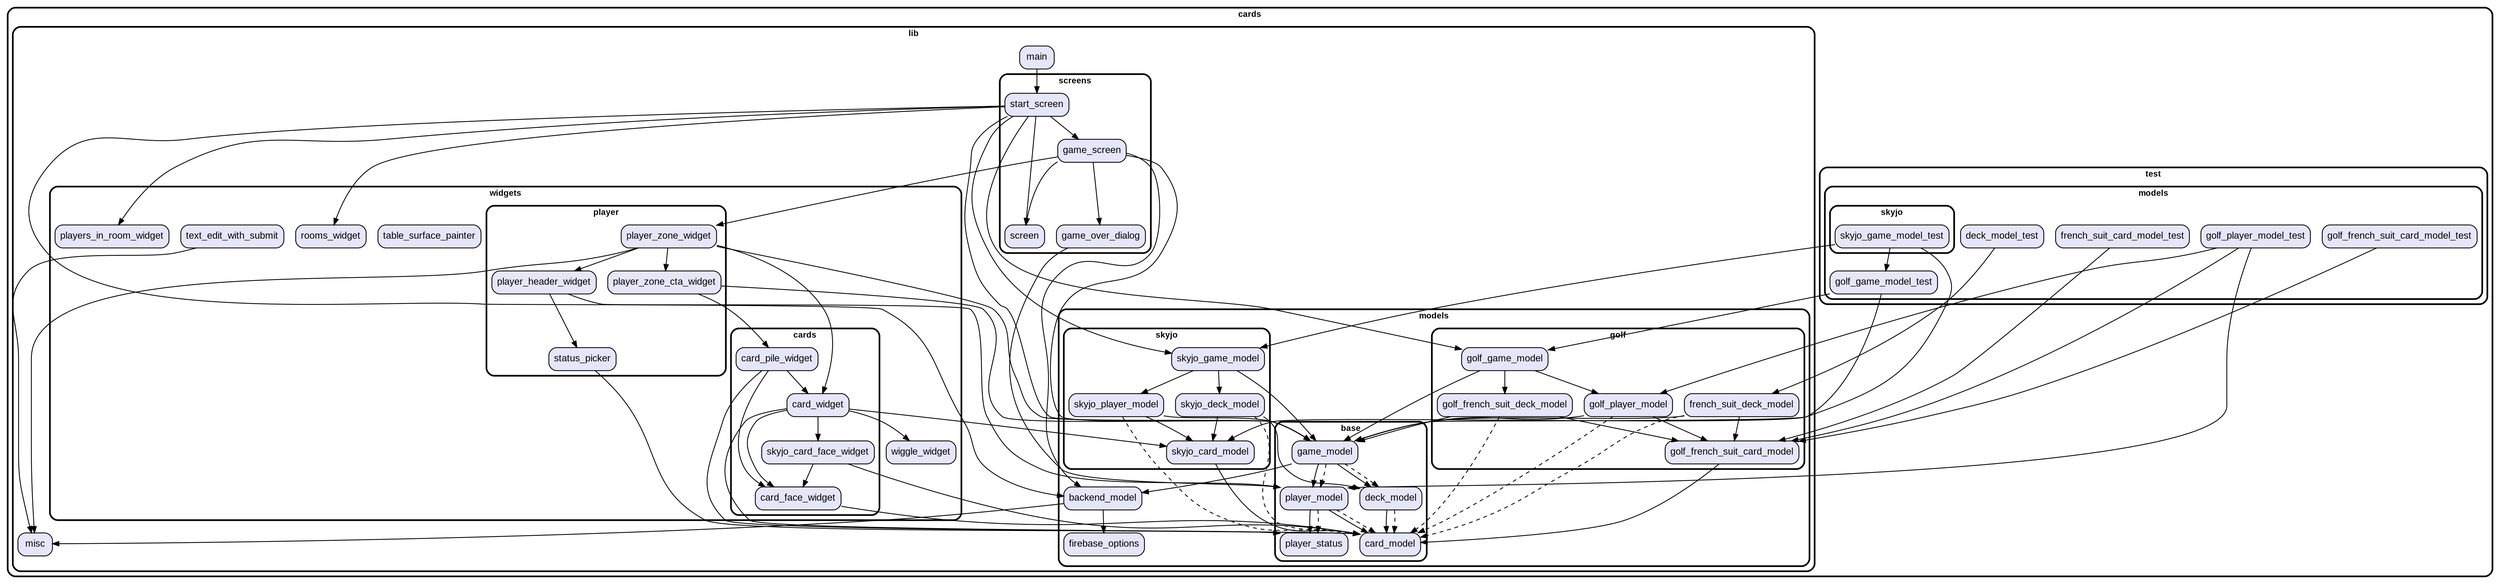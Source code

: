 digraph "" {
  graph [style=rounded fontname="Arial Black" fontsize=13 penwidth=2.6];
  node [shape=rect style="filled,rounded" fontname=Arial fontsize=15 fillcolor=Lavender penwidth=1.3];
  edge [penwidth=1.3];
  "/test/models/deck_model_test.dart" [label="deck_model_test"];
  "/test/models/golf_player_model_test.dart" [label="golf_player_model_test"];
  "/test/models/golf_french_suit_card_model_test.dart" [label="golf_french_suit_card_model_test"];
  "/test/models/french_suit_card_model_test.dart" [label="french_suit_card_model_test"];
  "/test/models/skyjo/skyjo_game_model_test.dart" [label="skyjo_game_model_test"];
  "/test/models/golf_game_model_test.dart" [label="golf_game_model_test"];
  "/lib/models/golf/golf_french_suit_deck_model.dart" [label="golf_french_suit_deck_model"];
  "/lib/models/golf/golf_french_suit_card_model.dart" [label="golf_french_suit_card_model"];
  "/lib/models/golf/french_suit_deck_model.dart" [label="french_suit_deck_model"];
  "/lib/models/golf/golf_game_model.dart" [label="golf_game_model"];
  "/lib/models/golf/golf_player_model.dart" [label="golf_player_model"];
  "/lib/models/firebase_options.dart" [label="firebase_options"];
  "/lib/models/skyjo/skyjo_deck_model.dart" [label="skyjo_deck_model"];
  "/lib/models/skyjo/skyjo_card_model.dart" [label="skyjo_card_model"];
  "/lib/models/skyjo/skyjo_game_model.dart" [label="skyjo_game_model"];
  "/lib/models/skyjo/skyjo_player_model.dart" [label="skyjo_player_model"];
  "/lib/models/backend_model.dart" [label="backend_model"];
  "/lib/models/base/player_status.dart" [label="player_status"];
  "/lib/models/base/game_model.dart" [label="game_model"];
  "/lib/models/base/player_model.dart" [label="player_model"];
  "/lib/models/base/card_model.dart" [label="card_model"];
  "/lib/models/base/deck_model.dart" [label="deck_model"];
  "/lib/screens/game_over_dialog.dart" [label="game_over_dialog"];
  "/lib/screens/game_screen.dart" [label="game_screen"];
  "/lib/screens/start_screen.dart" [label="start_screen"];
  "/lib/screens/screen.dart" [label="screen"];
  "/lib/main.dart" [label="main"];
  "/lib/misc.dart" [label="misc"];
  "/lib/widgets/table_surface_painter.dart" [label="table_surface_painter"];
  "/lib/widgets/cards/card_pile_widget.dart" [label="card_pile_widget"];
  "/lib/widgets/cards/skyjo_card_face_widget.dart" [label="skyjo_card_face_widget"];
  "/lib/widgets/cards/card_widget.dart" [label="card_widget"];
  "/lib/widgets/cards/card_face_widget.dart" [label="card_face_widget"];
  "/lib/widgets/wiggle_widget.dart" [label="wiggle_widget"];
  "/lib/widgets/players_in_room_widget.dart" [label="players_in_room_widget"];
  "/lib/widgets/text_edit_with_submit.dart" [label="text_edit_with_submit"];
  "/lib/widgets/rooms_widget.dart" [label="rooms_widget"];
  "/lib/widgets/player/player_zone_cta_widget.dart" [label="player_zone_cta_widget"];
  "/lib/widgets/player/status_picker.dart" [label="status_picker"];
  "/lib/widgets/player/player_header_widget.dart" [label="player_header_widget"];
  "/lib/widgets/player/player_zone_widget.dart" [label="player_zone_widget"];
  subgraph "cluster~" {
    label="cards";
    subgraph "cluster~/test" {
      label="test";
      subgraph "cluster~/test/models" {
        label="models";
        "/test/models/deck_model_test.dart";
        "/test/models/golf_player_model_test.dart";
        "/test/models/golf_french_suit_card_model_test.dart";
        "/test/models/french_suit_card_model_test.dart";
        "/test/models/golf_game_model_test.dart";
        subgraph "cluster~/test/models/skyjo" {
          label="skyjo";
          "/test/models/skyjo/skyjo_game_model_test.dart";
        }
      }
    }
    subgraph "cluster~/lib" {
      label="lib";
      "/lib/main.dart";
      "/lib/misc.dart";
      subgraph "cluster~/lib/models" {
        label="models";
        "/lib/models/firebase_options.dart";
        "/lib/models/backend_model.dart";
        subgraph "cluster~/lib/models/golf" {
          label="golf";
          "/lib/models/golf/golf_french_suit_deck_model.dart";
          "/lib/models/golf/golf_french_suit_card_model.dart";
          "/lib/models/golf/french_suit_deck_model.dart";
          "/lib/models/golf/golf_game_model.dart";
          "/lib/models/golf/golf_player_model.dart";
        }
        subgraph "cluster~/lib/models/skyjo" {
          label="skyjo";
          "/lib/models/skyjo/skyjo_deck_model.dart";
          "/lib/models/skyjo/skyjo_card_model.dart";
          "/lib/models/skyjo/skyjo_game_model.dart";
          "/lib/models/skyjo/skyjo_player_model.dart";
        }
        subgraph "cluster~/lib/models/base" {
          label="base";
          "/lib/models/base/player_status.dart";
          "/lib/models/base/game_model.dart";
          "/lib/models/base/player_model.dart";
          "/lib/models/base/card_model.dart";
          "/lib/models/base/deck_model.dart";
        }
      }
      subgraph "cluster~/lib/screens" {
        label="screens";
        "/lib/screens/game_over_dialog.dart";
        "/lib/screens/game_screen.dart";
        "/lib/screens/start_screen.dart";
        "/lib/screens/screen.dart";
      }
      subgraph "cluster~/lib/widgets" {
        label="widgets";
        "/lib/widgets/table_surface_painter.dart";
        "/lib/widgets/wiggle_widget.dart";
        "/lib/widgets/players_in_room_widget.dart";
        "/lib/widgets/text_edit_with_submit.dart";
        "/lib/widgets/rooms_widget.dart";
        subgraph "cluster~/lib/widgets/cards" {
          label="cards";
          "/lib/widgets/cards/card_pile_widget.dart";
          "/lib/widgets/cards/skyjo_card_face_widget.dart";
          "/lib/widgets/cards/card_widget.dart";
          "/lib/widgets/cards/card_face_widget.dart";
        }
        subgraph "cluster~/lib/widgets/player" {
          label="player";
          "/lib/widgets/player/player_zone_cta_widget.dart";
          "/lib/widgets/player/status_picker.dart";
          "/lib/widgets/player/player_header_widget.dart";
          "/lib/widgets/player/player_zone_widget.dart";
        }
      }
    }
  }
  "/test/models/deck_model_test.dart" -> "/lib/models/golf/french_suit_deck_model.dart";
  "/test/models/golf_player_model_test.dart" -> "/lib/models/base/player_model.dart";
  "/test/models/golf_player_model_test.dart" -> "/lib/models/golf/golf_french_suit_card_model.dart";
  "/test/models/golf_player_model_test.dart" -> "/lib/models/golf/golf_player_model.dart";
  "/test/models/golf_french_suit_card_model_test.dart" -> "/lib/models/golf/golf_french_suit_card_model.dart";
  "/test/models/french_suit_card_model_test.dart" -> "/lib/models/golf/golf_french_suit_card_model.dart";
  "/test/models/skyjo/skyjo_game_model_test.dart" -> "/lib/models/skyjo/skyjo_card_model.dart";
  "/test/models/skyjo/skyjo_game_model_test.dart" -> "/lib/models/skyjo/skyjo_game_model.dart";
  "/test/models/skyjo/skyjo_game_model_test.dart" -> "/test/models/golf_game_model_test.dart";
  "/test/models/golf_game_model_test.dart" -> "/lib/models/base/game_model.dart";
  "/test/models/golf_game_model_test.dart" -> "/lib/models/golf/golf_game_model.dart";
  "/lib/models/golf/golf_french_suit_deck_model.dart" -> "/lib/models/base/game_model.dart";
  "/lib/models/golf/golf_french_suit_deck_model.dart" -> "/lib/models/golf/golf_french_suit_card_model.dart";
  "/lib/models/golf/golf_french_suit_deck_model.dart" -> "/lib/models/base/card_model.dart" [style=dashed];
  "/lib/models/golf/golf_french_suit_card_model.dart" -> "/lib/models/base/card_model.dart";
  "/lib/models/golf/french_suit_deck_model.dart" -> "/lib/models/base/game_model.dart";
  "/lib/models/golf/french_suit_deck_model.dart" -> "/lib/models/golf/golf_french_suit_card_model.dart";
  "/lib/models/golf/french_suit_deck_model.dart" -> "/lib/models/base/card_model.dart" [style=dashed];
  "/lib/models/golf/golf_game_model.dart" -> "/lib/models/base/game_model.dart";
  "/lib/models/golf/golf_game_model.dart" -> "/lib/models/golf/golf_french_suit_deck_model.dart";
  "/lib/models/golf/golf_game_model.dart" -> "/lib/models/golf/golf_player_model.dart";
  "/lib/models/golf/golf_player_model.dart" -> "/lib/models/base/game_model.dart";
  "/lib/models/golf/golf_player_model.dart" -> "/lib/models/golf/golf_french_suit_card_model.dart";
  "/lib/models/golf/golf_player_model.dart" -> "/lib/models/base/card_model.dart" [style=dashed];
  "/lib/models/skyjo/skyjo_deck_model.dart" -> "/lib/models/base/deck_model.dart";
  "/lib/models/skyjo/skyjo_deck_model.dart" -> "/lib/models/skyjo/skyjo_card_model.dart";
  "/lib/models/skyjo/skyjo_deck_model.dart" -> "/lib/models/base/card_model.dart" [style=dashed];
  "/lib/models/skyjo/skyjo_card_model.dart" -> "/lib/models/base/card_model.dart";
  "/lib/models/skyjo/skyjo_game_model.dart" -> "/lib/models/base/game_model.dart";
  "/lib/models/skyjo/skyjo_game_model.dart" -> "/lib/models/skyjo/skyjo_deck_model.dart";
  "/lib/models/skyjo/skyjo_game_model.dart" -> "/lib/models/skyjo/skyjo_player_model.dart";
  "/lib/models/skyjo/skyjo_player_model.dart" -> "/lib/models/base/game_model.dart";
  "/lib/models/skyjo/skyjo_player_model.dart" -> "/lib/models/skyjo/skyjo_card_model.dart";
  "/lib/models/skyjo/skyjo_player_model.dart" -> "/lib/models/base/card_model.dart" [style=dashed];
  "/lib/models/backend_model.dart" -> "/lib/misc.dart";
  "/lib/models/backend_model.dart" -> "/lib/models/firebase_options.dart";
  "/lib/models/base/game_model.dart" -> "/lib/models/backend_model.dart";
  "/lib/models/base/game_model.dart" -> "/lib/models/base/deck_model.dart";
  "/lib/models/base/game_model.dart" -> "/lib/models/base/player_model.dart";
  "/lib/models/base/game_model.dart" -> "/lib/models/base/deck_model.dart" [style=dashed];
  "/lib/models/base/game_model.dart" -> "/lib/models/base/player_model.dart" [style=dashed];
  "/lib/models/base/player_model.dart" -> "/lib/models/base/card_model.dart";
  "/lib/models/base/player_model.dart" -> "/lib/models/base/player_status.dart";
  "/lib/models/base/player_model.dart" -> "/lib/models/base/card_model.dart" [style=dashed];
  "/lib/models/base/player_model.dart" -> "/lib/models/base/player_status.dart" [style=dashed];
  "/lib/models/base/deck_model.dart" -> "/lib/models/base/card_model.dart";
  "/lib/models/base/deck_model.dart" -> "/lib/models/base/card_model.dart" [style=dashed];
  "/lib/screens/game_over_dialog.dart" -> "/lib/models/base/player_model.dart";
  "/lib/screens/game_screen.dart" -> "/lib/models/backend_model.dart";
  "/lib/screens/game_screen.dart" -> "/lib/models/base/game_model.dart";
  "/lib/screens/game_screen.dart" -> "/lib/screens/game_over_dialog.dart";
  "/lib/screens/game_screen.dart" -> "/lib/screens/screen.dart";
  "/lib/screens/game_screen.dart" -> "/lib/widgets/player/player_zone_widget.dart";
  "/lib/screens/start_screen.dart" -> "/lib/models/backend_model.dart";
  "/lib/screens/start_screen.dart" -> "/lib/models/base/game_model.dart";
  "/lib/screens/start_screen.dart" -> "/lib/models/golf/golf_game_model.dart";
  "/lib/screens/start_screen.dart" -> "/lib/models/skyjo/skyjo_game_model.dart";
  "/lib/screens/start_screen.dart" -> "/lib/screens/game_screen.dart";
  "/lib/screens/start_screen.dart" -> "/lib/screens/screen.dart";
  "/lib/screens/start_screen.dart" -> "/lib/widgets/players_in_room_widget.dart";
  "/lib/screens/start_screen.dart" -> "/lib/widgets/rooms_widget.dart";
  "/lib/main.dart" -> "/lib/screens/start_screen.dart";
  "/lib/widgets/cards/card_pile_widget.dart" -> "/lib/models/base/card_model.dart";
  "/lib/widgets/cards/card_pile_widget.dart" -> "/lib/widgets/cards/card_face_widget.dart";
  "/lib/widgets/cards/card_pile_widget.dart" -> "/lib/widgets/cards/card_widget.dart";
  "/lib/widgets/cards/skyjo_card_face_widget.dart" -> "/lib/models/base/card_model.dart";
  "/lib/widgets/cards/skyjo_card_face_widget.dart" -> "/lib/widgets/cards/card_face_widget.dart";
  "/lib/widgets/cards/card_widget.dart" -> "/lib/models/base/card_model.dart";
  "/lib/widgets/cards/card_widget.dart" -> "/lib/models/skyjo/skyjo_card_model.dart";
  "/lib/widgets/cards/card_widget.dart" -> "/lib/widgets/cards/card_face_widget.dart";
  "/lib/widgets/cards/card_widget.dart" -> "/lib/widgets/cards/skyjo_card_face_widget.dart";
  "/lib/widgets/cards/card_widget.dart" -> "/lib/widgets/wiggle_widget.dart";
  "/lib/widgets/cards/card_face_widget.dart" -> "/lib/models/base/card_model.dart";
  "/lib/widgets/text_edit_with_submit.dart" -> "/lib/misc.dart";
  "/lib/widgets/player/player_zone_cta_widget.dart" -> "/lib/models/base/game_model.dart";
  "/lib/widgets/player/player_zone_cta_widget.dart" -> "/lib/widgets/cards/card_pile_widget.dart";
  "/lib/widgets/player/status_picker.dart" -> "/lib/models/base/player_status.dart";
  "/lib/widgets/player/player_header_widget.dart" -> "/lib/models/base/player_model.dart";
  "/lib/widgets/player/player_header_widget.dart" -> "/lib/widgets/player/status_picker.dart";
  "/lib/widgets/player/player_zone_widget.dart" -> "/lib/misc.dart";
  "/lib/widgets/player/player_zone_widget.dart" -> "/lib/models/base/game_model.dart";
  "/lib/widgets/player/player_zone_widget.dart" -> "/lib/widgets/cards/card_widget.dart";
  "/lib/widgets/player/player_zone_widget.dart" -> "/lib/widgets/player/player_header_widget.dart";
  "/lib/widgets/player/player_zone_widget.dart" -> "/lib/widgets/player/player_zone_cta_widget.dart";
}
